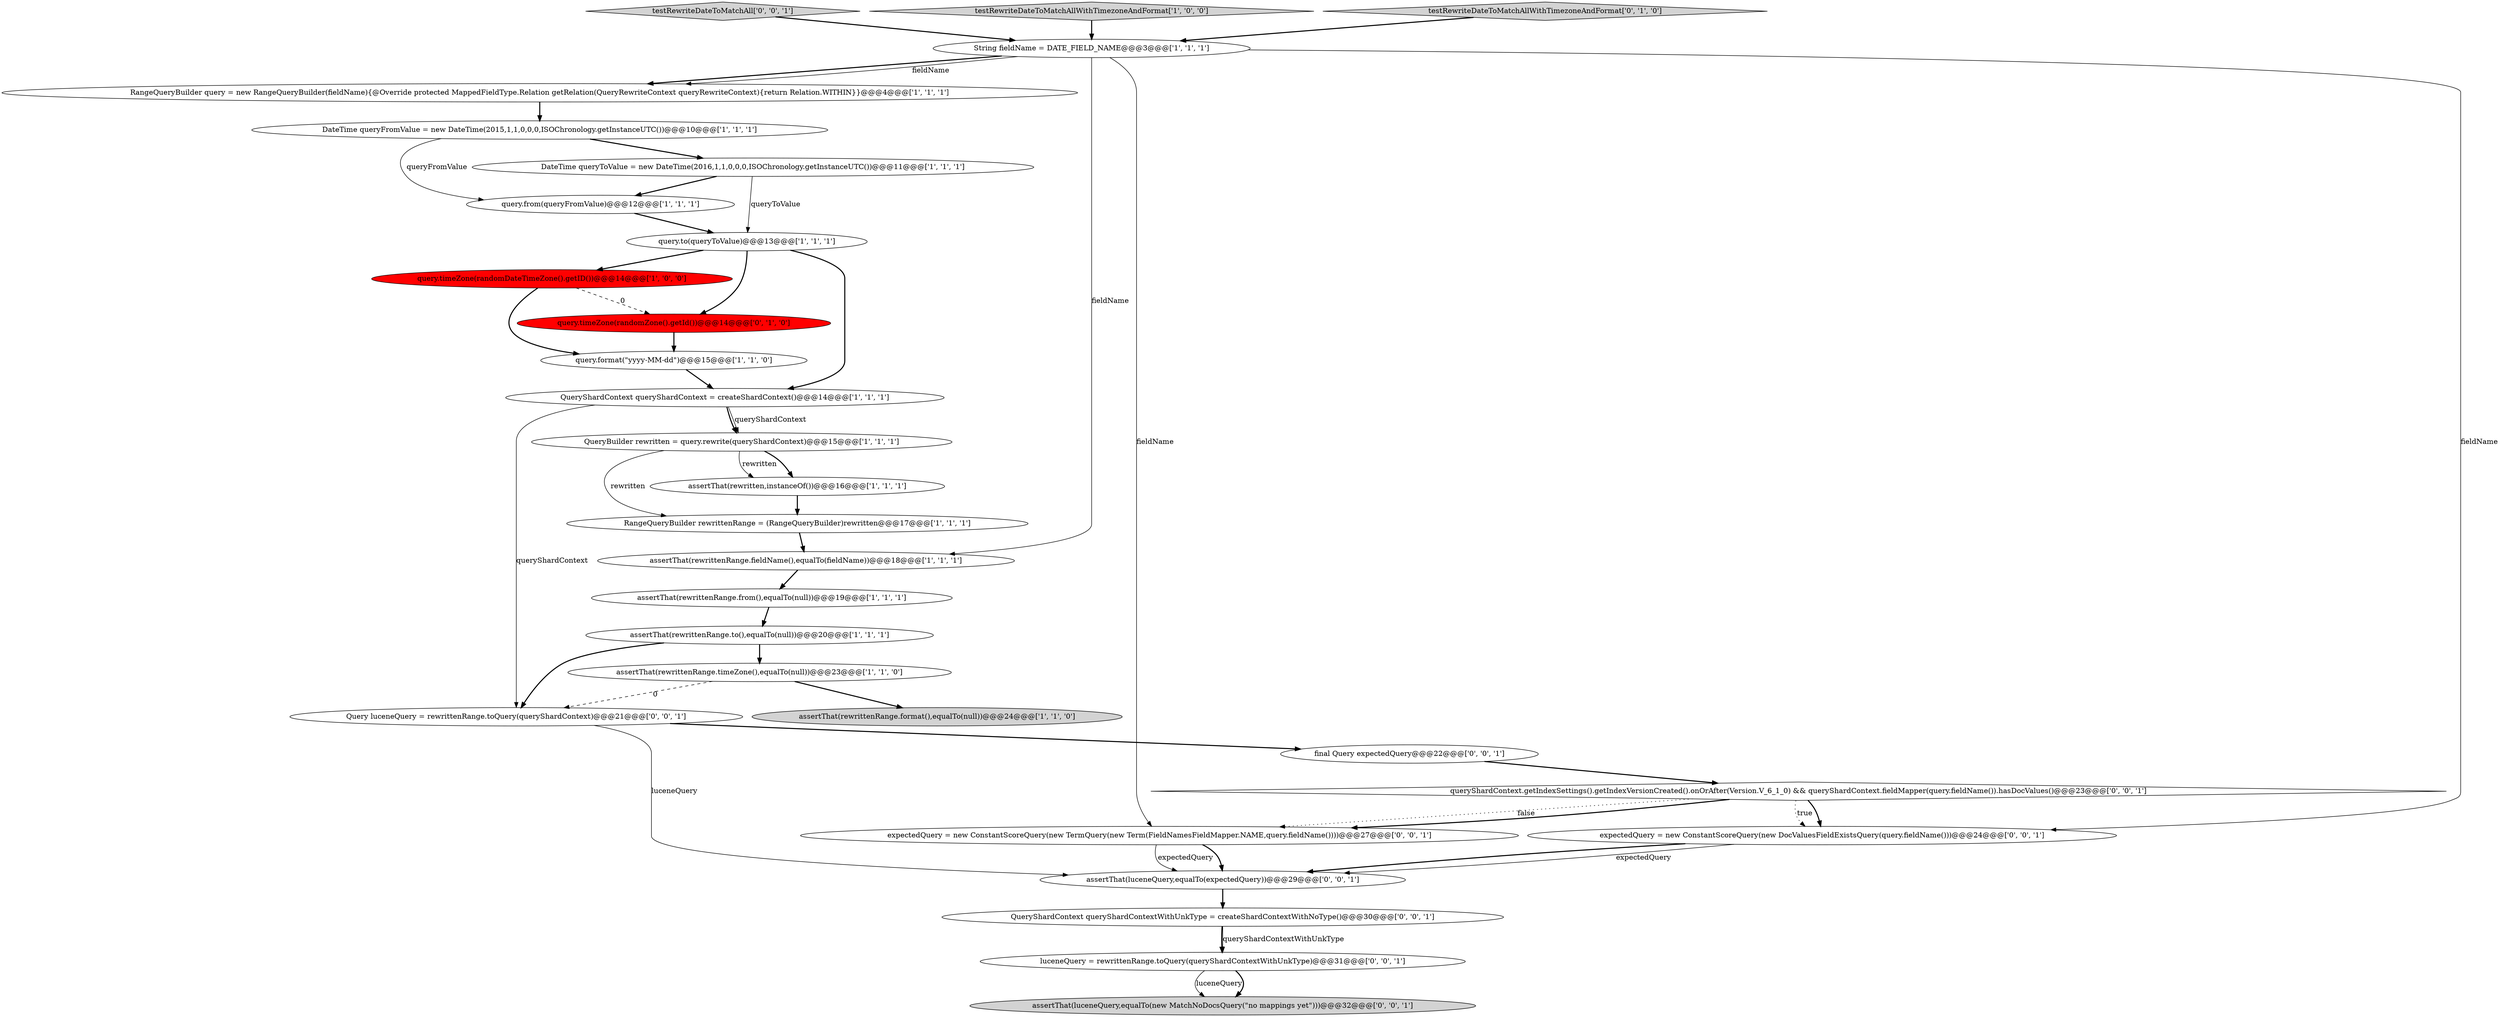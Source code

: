 digraph {
4 [style = filled, label = "String fieldName = DATE_FIELD_NAME@@@3@@@['1', '1', '1']", fillcolor = white, shape = ellipse image = "AAA0AAABBB1BBB"];
23 [style = filled, label = "assertThat(luceneQuery,equalTo(expectedQuery))@@@29@@@['0', '0', '1']", fillcolor = white, shape = ellipse image = "AAA0AAABBB3BBB"];
29 [style = filled, label = "queryShardContext.getIndexSettings().getIndexVersionCreated().onOrAfter(Version.V_6_1_0) && queryShardContext.fieldMapper(query.fieldName()).hasDocValues()@@@23@@@['0', '0', '1']", fillcolor = white, shape = diamond image = "AAA0AAABBB3BBB"];
26 [style = filled, label = "final Query expectedQuery@@@22@@@['0', '0', '1']", fillcolor = white, shape = ellipse image = "AAA0AAABBB3BBB"];
1 [style = filled, label = "QueryBuilder rewritten = query.rewrite(queryShardContext)@@@15@@@['1', '1', '1']", fillcolor = white, shape = ellipse image = "AAA0AAABBB1BBB"];
0 [style = filled, label = "query.from(queryFromValue)@@@12@@@['1', '1', '1']", fillcolor = white, shape = ellipse image = "AAA0AAABBB1BBB"];
5 [style = filled, label = "query.format(\"yyyy-MM-dd\")@@@15@@@['1', '1', '0']", fillcolor = white, shape = ellipse image = "AAA0AAABBB1BBB"];
2 [style = filled, label = "DateTime queryToValue = new DateTime(2016,1,1,0,0,0,ISOChronology.getInstanceUTC())@@@11@@@['1', '1', '1']", fillcolor = white, shape = ellipse image = "AAA0AAABBB1BBB"];
21 [style = filled, label = "testRewriteDateToMatchAll['0', '0', '1']", fillcolor = lightgray, shape = diamond image = "AAA0AAABBB3BBB"];
22 [style = filled, label = "expectedQuery = new ConstantScoreQuery(new TermQuery(new Term(FieldNamesFieldMapper.NAME,query.fieldName())))@@@27@@@['0', '0', '1']", fillcolor = white, shape = ellipse image = "AAA0AAABBB3BBB"];
17 [style = filled, label = "testRewriteDateToMatchAllWithTimezoneAndFormat['1', '0', '0']", fillcolor = lightgray, shape = diamond image = "AAA0AAABBB1BBB"];
25 [style = filled, label = "luceneQuery = rewrittenRange.toQuery(queryShardContextWithUnkType)@@@31@@@['0', '0', '1']", fillcolor = white, shape = ellipse image = "AAA0AAABBB3BBB"];
16 [style = filled, label = "query.timeZone(randomDateTimeZone().getID())@@@14@@@['1', '0', '0']", fillcolor = red, shape = ellipse image = "AAA1AAABBB1BBB"];
19 [style = filled, label = "testRewriteDateToMatchAllWithTimezoneAndFormat['0', '1', '0']", fillcolor = lightgray, shape = diamond image = "AAA0AAABBB2BBB"];
14 [style = filled, label = "assertThat(rewrittenRange.timeZone(),equalTo(null))@@@23@@@['1', '1', '0']", fillcolor = white, shape = ellipse image = "AAA0AAABBB1BBB"];
6 [style = filled, label = "DateTime queryFromValue = new DateTime(2015,1,1,0,0,0,ISOChronology.getInstanceUTC())@@@10@@@['1', '1', '1']", fillcolor = white, shape = ellipse image = "AAA0AAABBB1BBB"];
7 [style = filled, label = "QueryShardContext queryShardContext = createShardContext()@@@14@@@['1', '1', '1']", fillcolor = white, shape = ellipse image = "AAA0AAABBB1BBB"];
8 [style = filled, label = "assertThat(rewritten,instanceOf())@@@16@@@['1', '1', '1']", fillcolor = white, shape = ellipse image = "AAA0AAABBB1BBB"];
3 [style = filled, label = "assertThat(rewrittenRange.fieldName(),equalTo(fieldName))@@@18@@@['1', '1', '1']", fillcolor = white, shape = ellipse image = "AAA0AAABBB1BBB"];
9 [style = filled, label = "query.to(queryToValue)@@@13@@@['1', '1', '1']", fillcolor = white, shape = ellipse image = "AAA0AAABBB1BBB"];
10 [style = filled, label = "RangeQueryBuilder rewrittenRange = (RangeQueryBuilder)rewritten@@@17@@@['1', '1', '1']", fillcolor = white, shape = ellipse image = "AAA0AAABBB1BBB"];
12 [style = filled, label = "assertThat(rewrittenRange.from(),equalTo(null))@@@19@@@['1', '1', '1']", fillcolor = white, shape = ellipse image = "AAA0AAABBB1BBB"];
15 [style = filled, label = "assertThat(rewrittenRange.to(),equalTo(null))@@@20@@@['1', '1', '1']", fillcolor = white, shape = ellipse image = "AAA0AAABBB1BBB"];
28 [style = filled, label = "expectedQuery = new ConstantScoreQuery(new DocValuesFieldExistsQuery(query.fieldName()))@@@24@@@['0', '0', '1']", fillcolor = white, shape = ellipse image = "AAA0AAABBB3BBB"];
18 [style = filled, label = "query.timeZone(randomZone().getId())@@@14@@@['0', '1', '0']", fillcolor = red, shape = ellipse image = "AAA1AAABBB2BBB"];
24 [style = filled, label = "assertThat(luceneQuery,equalTo(new MatchNoDocsQuery(\"no mappings yet\")))@@@32@@@['0', '0', '1']", fillcolor = lightgray, shape = ellipse image = "AAA0AAABBB3BBB"];
20 [style = filled, label = "QueryShardContext queryShardContextWithUnkType = createShardContextWithNoType()@@@30@@@['0', '0', '1']", fillcolor = white, shape = ellipse image = "AAA0AAABBB3BBB"];
13 [style = filled, label = "RangeQueryBuilder query = new RangeQueryBuilder(fieldName){@Override protected MappedFieldType.Relation getRelation(QueryRewriteContext queryRewriteContext){return Relation.WITHIN}}@@@4@@@['1', '1', '1']", fillcolor = white, shape = ellipse image = "AAA0AAABBB1BBB"];
11 [style = filled, label = "assertThat(rewrittenRange.format(),equalTo(null))@@@24@@@['1', '1', '0']", fillcolor = lightgray, shape = ellipse image = "AAA0AAABBB1BBB"];
27 [style = filled, label = "Query luceneQuery = rewrittenRange.toQuery(queryShardContext)@@@21@@@['0', '0', '1']", fillcolor = white, shape = ellipse image = "AAA0AAABBB3BBB"];
8->10 [style = bold, label=""];
0->9 [style = bold, label=""];
23->20 [style = bold, label=""];
7->1 [style = bold, label=""];
1->8 [style = bold, label=""];
29->22 [style = dotted, label="false"];
15->14 [style = bold, label=""];
7->27 [style = solid, label="queryShardContext"];
4->22 [style = solid, label="fieldName"];
7->1 [style = solid, label="queryShardContext"];
25->24 [style = solid, label="luceneQuery"];
26->29 [style = bold, label=""];
4->13 [style = bold, label=""];
12->15 [style = bold, label=""];
10->3 [style = bold, label=""];
3->12 [style = bold, label=""];
16->18 [style = dashed, label="0"];
9->7 [style = bold, label=""];
20->25 [style = bold, label=""];
22->23 [style = bold, label=""];
14->27 [style = dashed, label="0"];
9->16 [style = bold, label=""];
27->23 [style = solid, label="luceneQuery"];
6->2 [style = bold, label=""];
29->28 [style = bold, label=""];
4->3 [style = solid, label="fieldName"];
28->23 [style = solid, label="expectedQuery"];
25->24 [style = bold, label=""];
1->8 [style = solid, label="rewritten"];
2->0 [style = bold, label=""];
9->18 [style = bold, label=""];
29->28 [style = dotted, label="true"];
28->23 [style = bold, label=""];
18->5 [style = bold, label=""];
2->9 [style = solid, label="queryToValue"];
16->5 [style = bold, label=""];
5->7 [style = bold, label=""];
20->25 [style = solid, label="queryShardContextWithUnkType"];
19->4 [style = bold, label=""];
29->22 [style = bold, label=""];
6->0 [style = solid, label="queryFromValue"];
13->6 [style = bold, label=""];
4->13 [style = solid, label="fieldName"];
15->27 [style = bold, label=""];
22->23 [style = solid, label="expectedQuery"];
14->11 [style = bold, label=""];
17->4 [style = bold, label=""];
1->10 [style = solid, label="rewritten"];
4->28 [style = solid, label="fieldName"];
21->4 [style = bold, label=""];
27->26 [style = bold, label=""];
}
